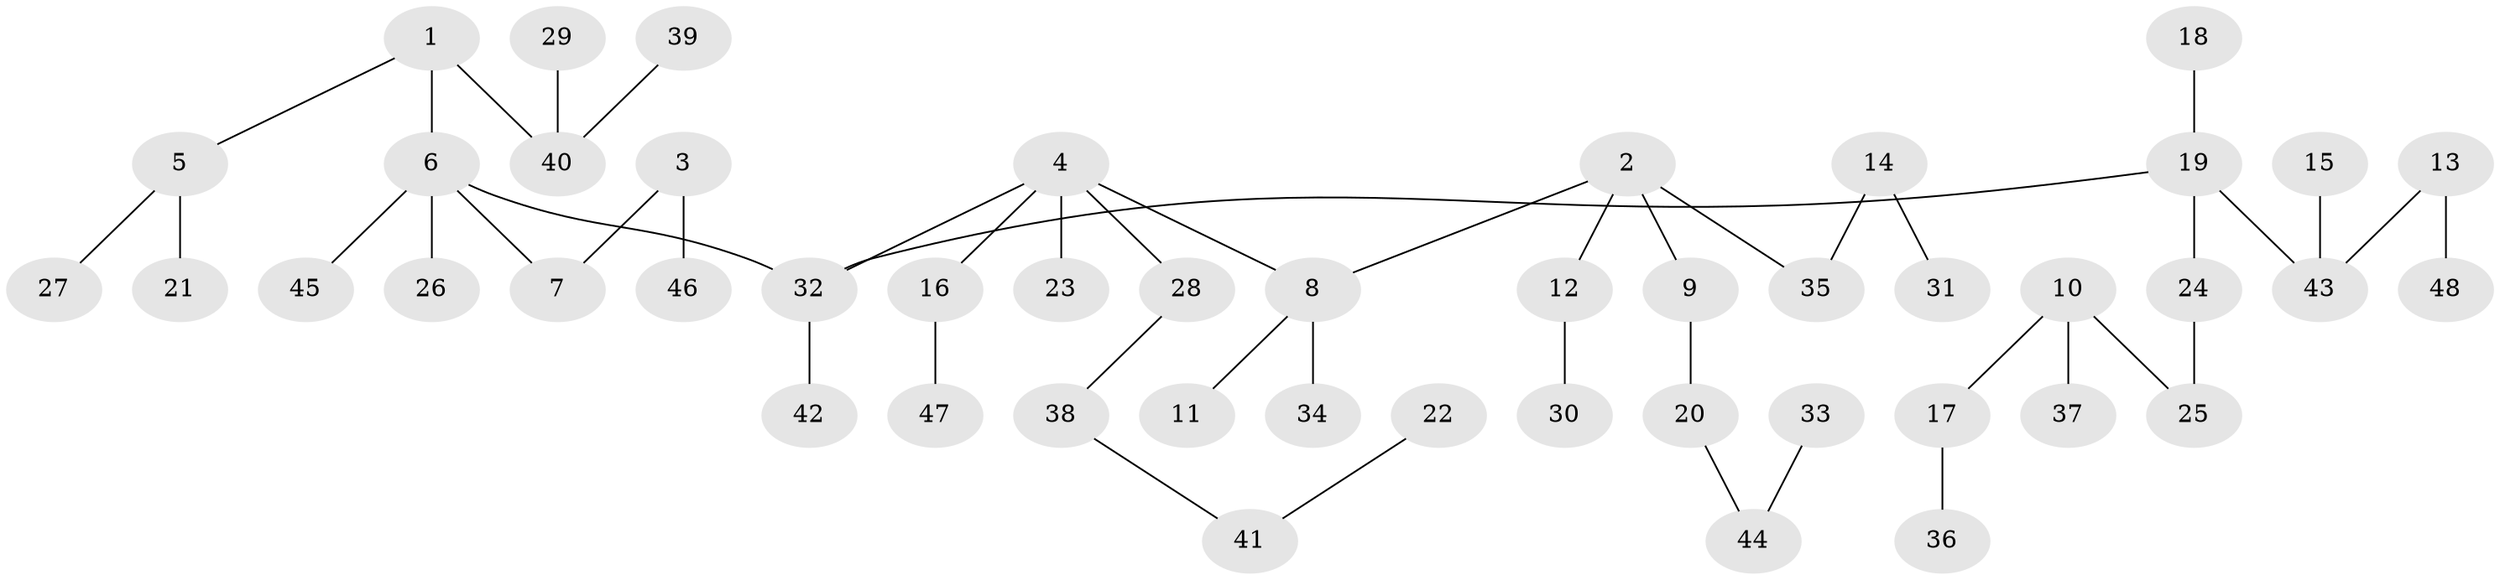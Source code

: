 // original degree distribution, {6: 0.02531645569620253, 5: 0.0379746835443038, 3: 0.12658227848101267, 4: 0.06329113924050633, 2: 0.25316455696202533, 1: 0.4936708860759494}
// Generated by graph-tools (version 1.1) at 2025/37/03/04/25 23:37:19]
// undirected, 48 vertices, 47 edges
graph export_dot {
  node [color=gray90,style=filled];
  1;
  2;
  3;
  4;
  5;
  6;
  7;
  8;
  9;
  10;
  11;
  12;
  13;
  14;
  15;
  16;
  17;
  18;
  19;
  20;
  21;
  22;
  23;
  24;
  25;
  26;
  27;
  28;
  29;
  30;
  31;
  32;
  33;
  34;
  35;
  36;
  37;
  38;
  39;
  40;
  41;
  42;
  43;
  44;
  45;
  46;
  47;
  48;
  1 -- 5 [weight=1.0];
  1 -- 6 [weight=1.0];
  1 -- 40 [weight=1.0];
  2 -- 8 [weight=1.0];
  2 -- 9 [weight=1.0];
  2 -- 12 [weight=1.0];
  2 -- 35 [weight=1.0];
  3 -- 7 [weight=1.0];
  3 -- 46 [weight=1.0];
  4 -- 8 [weight=1.0];
  4 -- 16 [weight=1.0];
  4 -- 23 [weight=1.0];
  4 -- 28 [weight=1.0];
  4 -- 32 [weight=1.0];
  5 -- 21 [weight=1.0];
  5 -- 27 [weight=1.0];
  6 -- 7 [weight=1.0];
  6 -- 26 [weight=1.0];
  6 -- 32 [weight=1.0];
  6 -- 45 [weight=1.0];
  8 -- 11 [weight=1.0];
  8 -- 34 [weight=1.0];
  9 -- 20 [weight=1.0];
  10 -- 17 [weight=1.0];
  10 -- 25 [weight=1.0];
  10 -- 37 [weight=1.0];
  12 -- 30 [weight=1.0];
  13 -- 43 [weight=1.0];
  13 -- 48 [weight=1.0];
  14 -- 31 [weight=1.0];
  14 -- 35 [weight=1.0];
  15 -- 43 [weight=1.0];
  16 -- 47 [weight=1.0];
  17 -- 36 [weight=1.0];
  18 -- 19 [weight=1.0];
  19 -- 24 [weight=1.0];
  19 -- 32 [weight=1.0];
  19 -- 43 [weight=1.0];
  20 -- 44 [weight=1.0];
  22 -- 41 [weight=1.0];
  24 -- 25 [weight=1.0];
  28 -- 38 [weight=1.0];
  29 -- 40 [weight=1.0];
  32 -- 42 [weight=1.0];
  33 -- 44 [weight=1.0];
  38 -- 41 [weight=1.0];
  39 -- 40 [weight=1.0];
}
